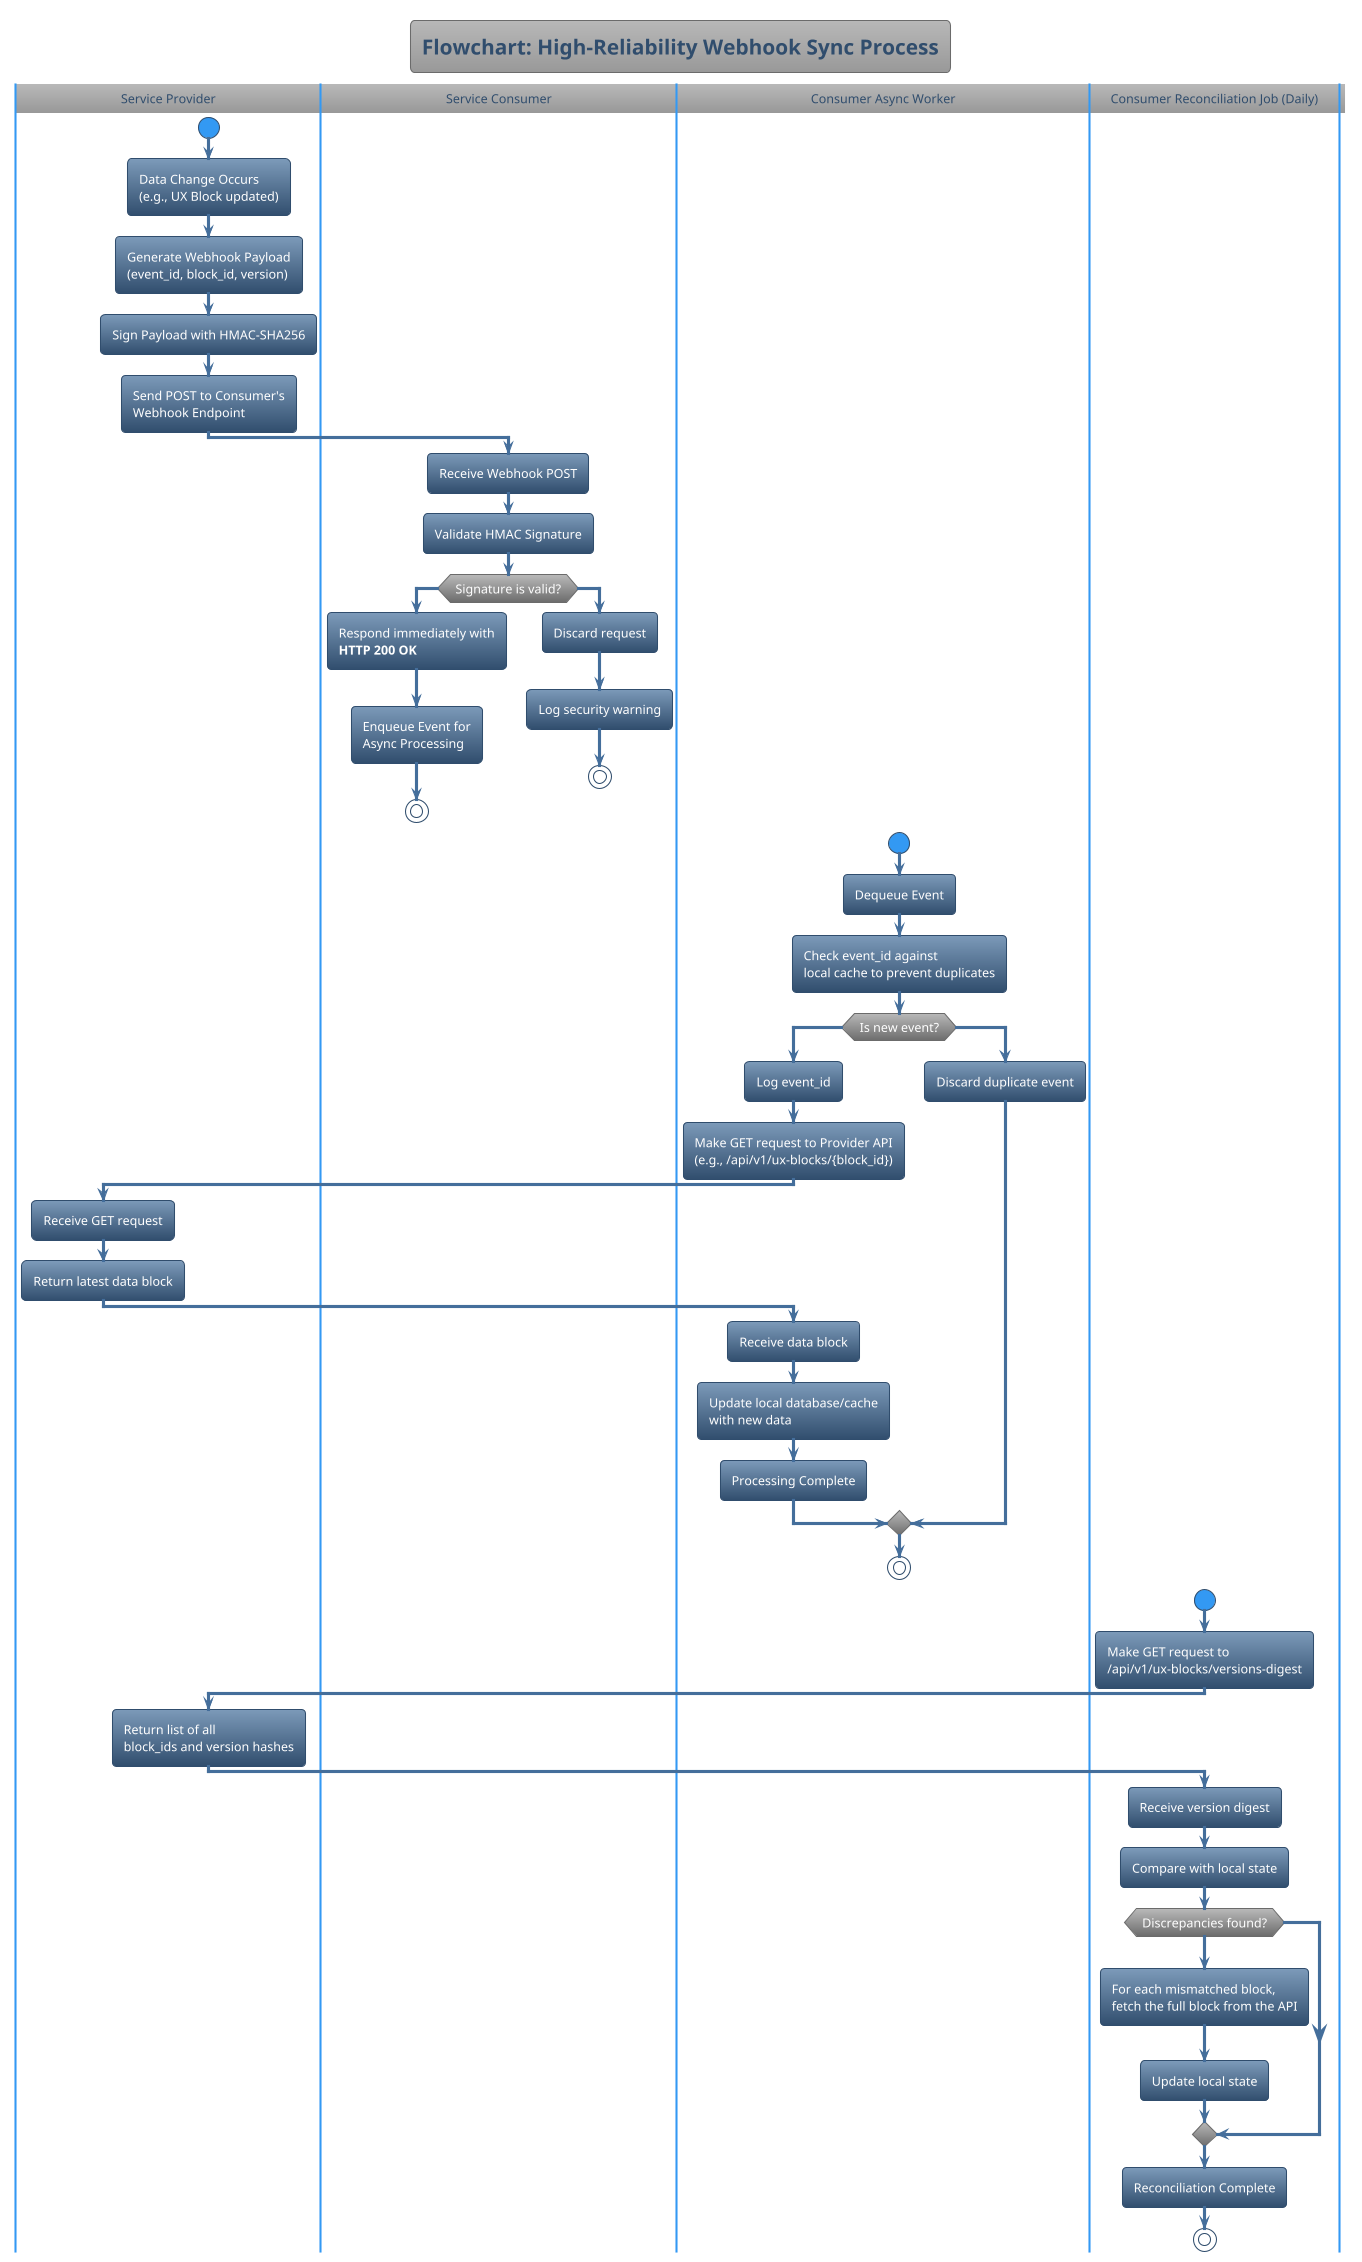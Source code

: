 @startuml Webhook Sync & Reconciliation Flowchart

!theme spacelab

title "Flowchart: High-Reliability Webhook Sync Process"

|Service Provider|
start
:Data Change Occurs
(e.g., UX Block updated);
:Generate Webhook Payload
(event_id, block_id, version);
:Sign Payload with HMAC-SHA256;
:Send POST to Consumer's
Webhook Endpoint;
|Service Consumer|
:Receive Webhook POST;
:Validate HMAC Signature;
if (Signature is valid?) then (yes)
  :Respond immediately with
  **HTTP 200 OK**;
  :Enqueue Event for
  Async Processing;
  stop
else (no)
  :Discard request;
  :Log security warning;
  stop
endif

|Consumer Async Worker|
start
:Dequeue Event;
:Check event_id against
local cache to prevent duplicates;
if (Is new event?) then (yes)
  :Log event_id;
  :Make GET request to Provider API
  (e.g., /api/v1/ux-blocks/{block_id});
  |Service Provider|
  :Receive GET request;
  :Return latest data block;
  |Consumer Async Worker|
  :Receive data block;
  :Update local database/cache
  with new data;
  :Processing Complete;
else (no)
  :Discard duplicate event;
endif
stop

|Consumer Reconciliation Job (Daily)|
start
:Make GET request to
/api/v1/ux-blocks/versions-digest;
|Service Provider|
:Return list of all
block_ids and version hashes;
|Consumer Reconciliation Job (Daily)|
:Receive version digest;
:Compare with local state;
if (Discrepancies found?) then (yes)
  :For each mismatched block,
  fetch the full block from the API;
  :Update local state;
else (no)
endif
:Reconciliation Complete;
stop

@enduml
